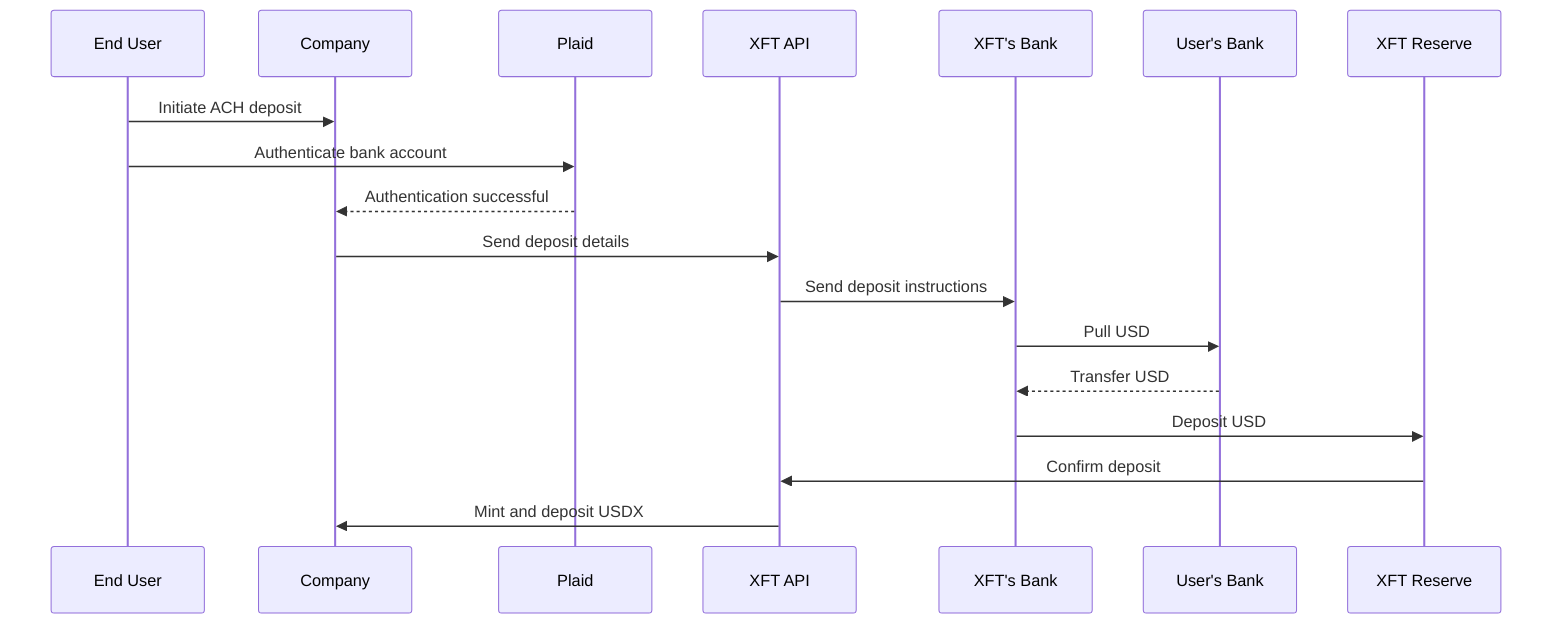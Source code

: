 sequenceDiagram
    participant EU as End User
    participant C as Company
    participant P as Plaid
    participant XA as XFT API
    participant XB as XFT's Bank
    participant UB as User's Bank
    participant XR as XFT Reserve

    EU->>C: Initiate ACH deposit
    EU->>P: Authenticate bank account
    P-->>C: Authentication successful
    C->>XA: Send deposit details
    XA->>XB: Send deposit instructions
    XB->>UB: Pull USD
    UB-->>XB: Transfer USD
    XB->>XR: Deposit USD
    XR->>XA: Confirm deposit
    XA->>C: Mint and deposit USDX
